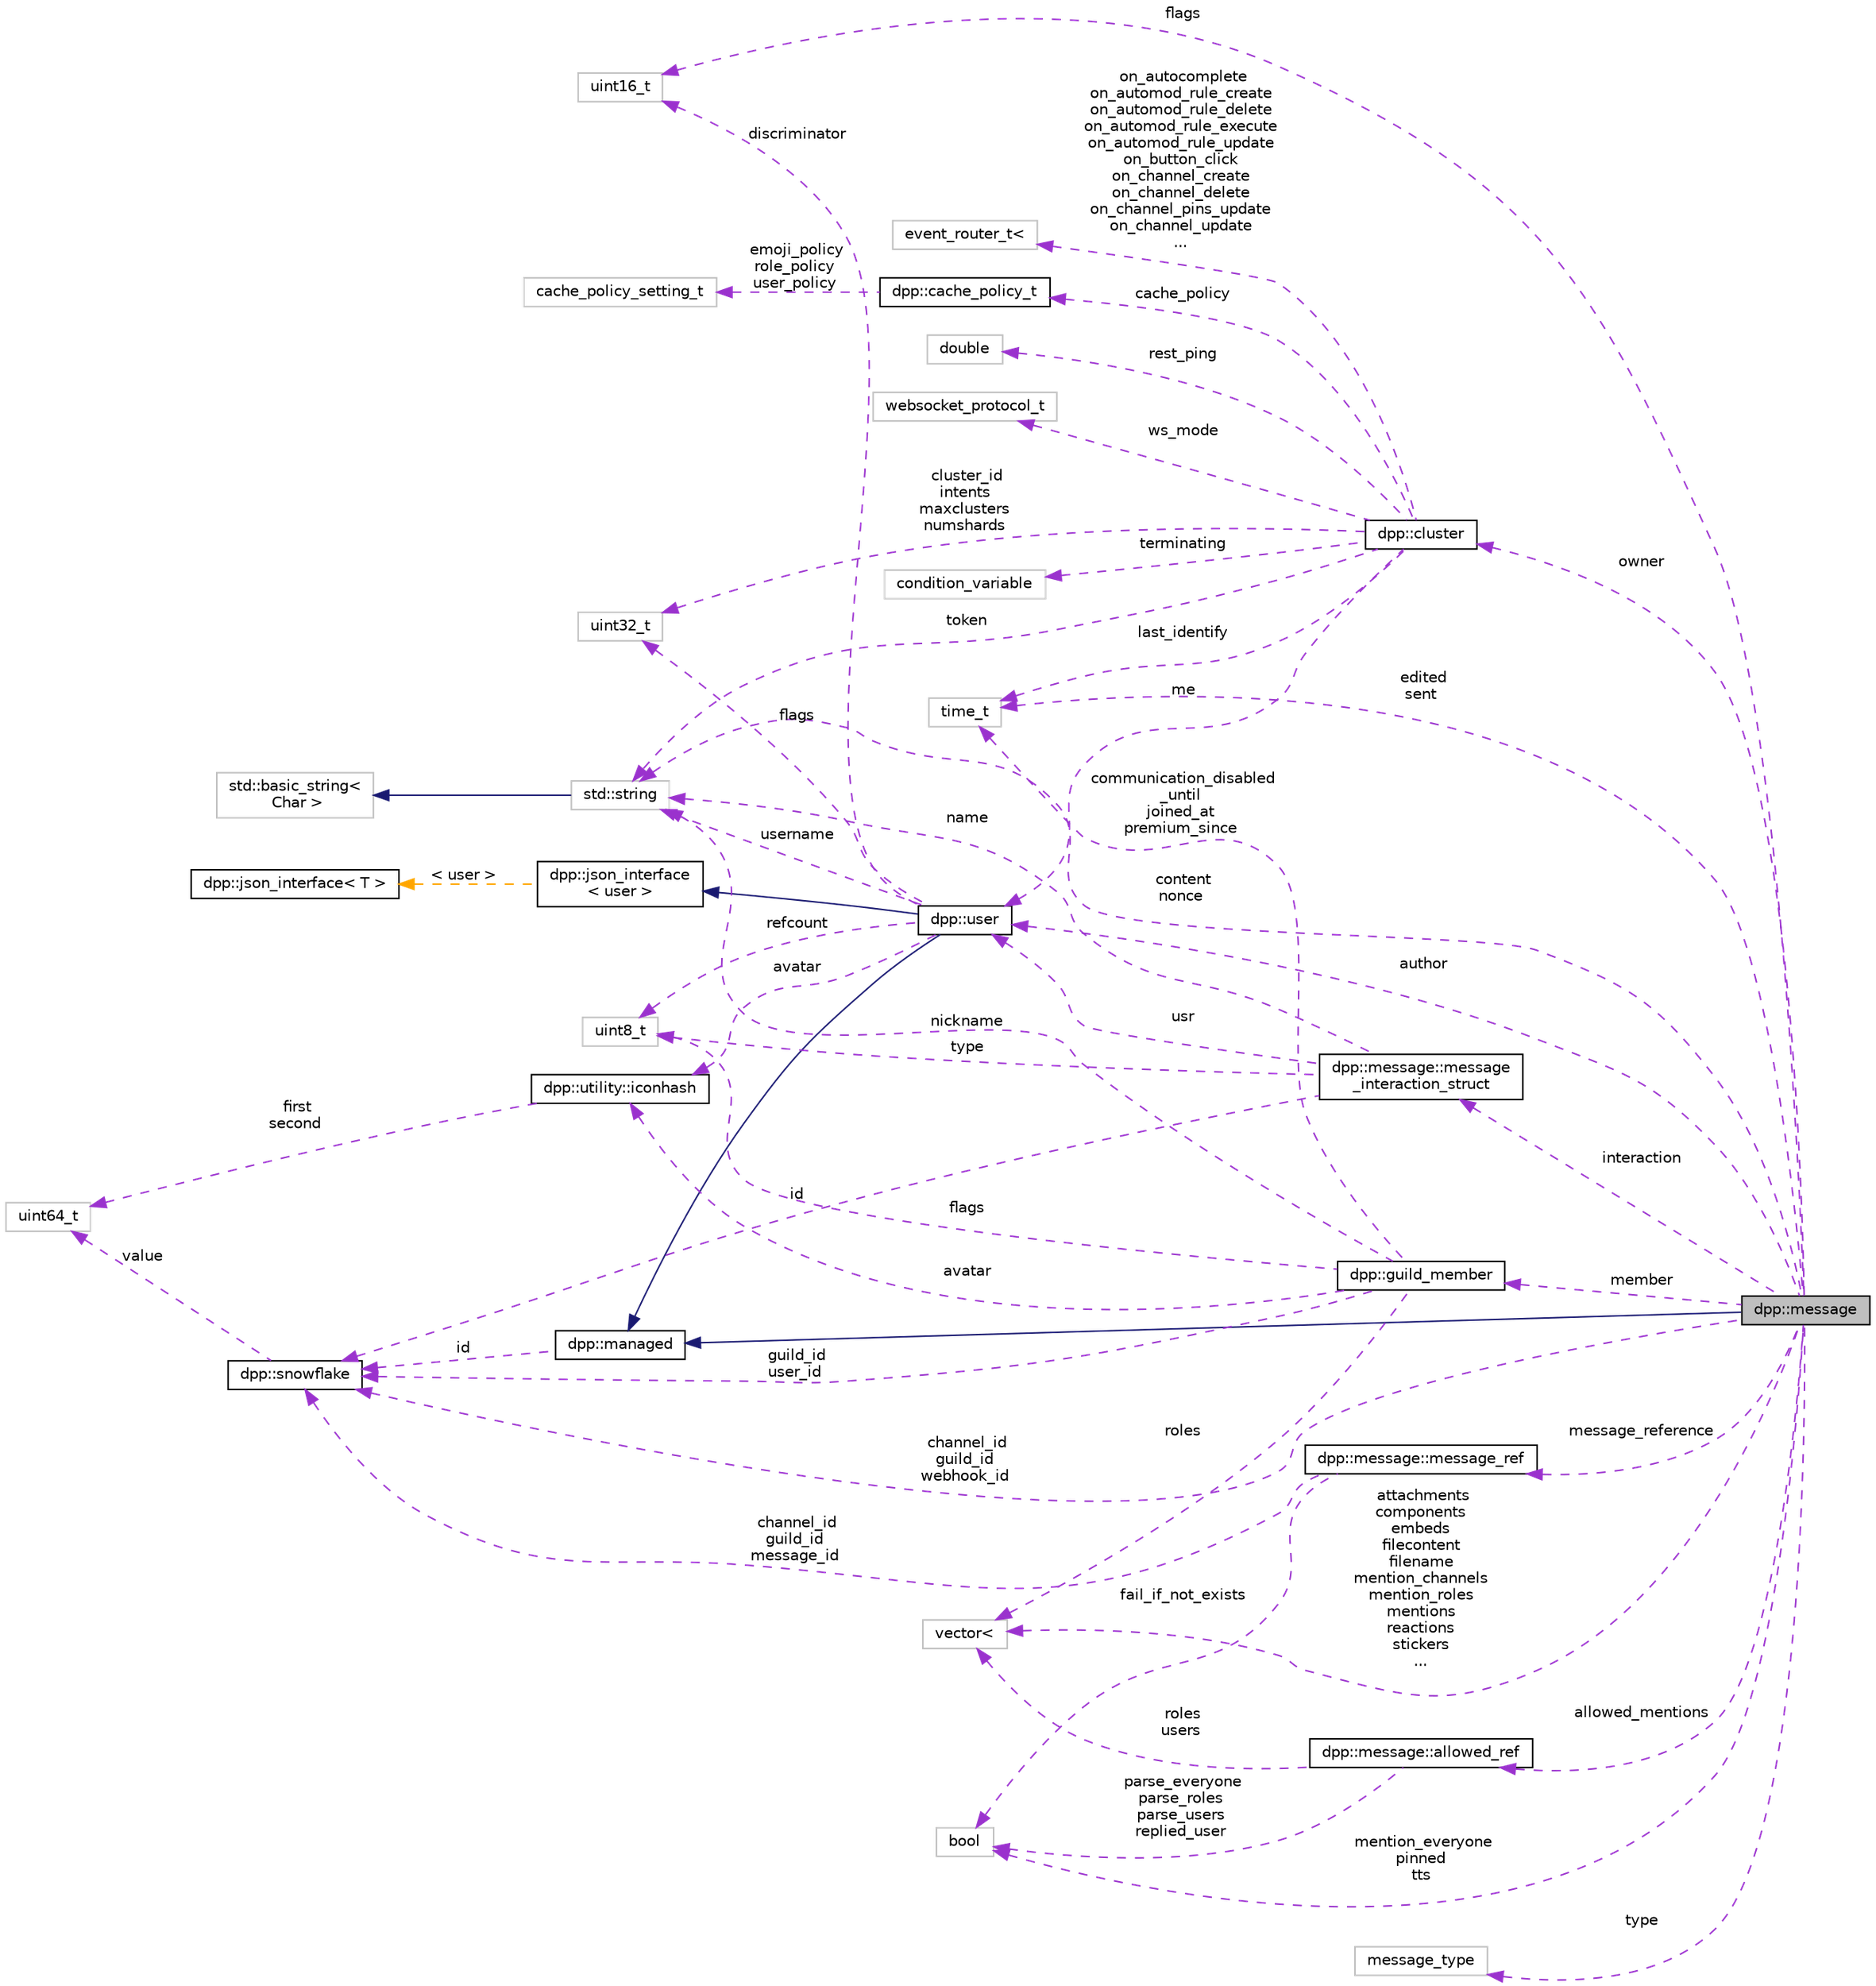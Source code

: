 digraph "dpp::message"
{
 // INTERACTIVE_SVG=YES
 // LATEX_PDF_SIZE
  bgcolor="transparent";
  edge [fontname="Helvetica",fontsize="10",labelfontname="Helvetica",labelfontsize="10"];
  node [fontname="Helvetica",fontsize="10",shape=record];
  rankdir="LR";
  Node1 [label="dpp::message",height=0.2,width=0.4,color="black", fillcolor="grey75", style="filled", fontcolor="black",tooltip="Represents messages sent and received on Discord."];
  Node2 -> Node1 [dir="back",color="midnightblue",fontsize="10",style="solid",fontname="Helvetica"];
  Node2 [label="dpp::managed",height=0.2,width=0.4,color="black",URL="$classdpp_1_1managed.html",tooltip="The managed class is the base class for various types that can be stored in a cache that are identifi..."];
  Node3 -> Node2 [dir="back",color="darkorchid3",fontsize="10",style="dashed",label=" id" ,fontname="Helvetica"];
  Node3 [label="dpp::snowflake",height=0.2,width=0.4,color="black",URL="$classdpp_1_1snowflake.html",tooltip="A container for a 64 bit unsigned value representing many things on discord. This value is known in d..."];
  Node4 -> Node3 [dir="back",color="darkorchid3",fontsize="10",style="dashed",label=" value" ,fontname="Helvetica"];
  Node4 [label="uint64_t",height=0.2,width=0.4,color="grey75",tooltip=" "];
  Node3 -> Node1 [dir="back",color="darkorchid3",fontsize="10",style="dashed",label=" channel_id\nguild_id\nwebhook_id" ,fontname="Helvetica"];
  Node5 -> Node1 [dir="back",color="darkorchid3",fontsize="10",style="dashed",label=" author" ,fontname="Helvetica"];
  Node5 [label="dpp::user",height=0.2,width=0.4,color="black",URL="$classdpp_1_1user.html",tooltip="Represents a user on discord. May or may not be a member of a dpp::guild."];
  Node2 -> Node5 [dir="back",color="midnightblue",fontsize="10",style="solid",fontname="Helvetica"];
  Node6 -> Node5 [dir="back",color="midnightblue",fontsize="10",style="solid",fontname="Helvetica"];
  Node6 [label="dpp::json_interface\l\< user \>",height=0.2,width=0.4,color="black",URL="$structdpp_1_1json__interface.html",tooltip=" "];
  Node7 -> Node6 [dir="back",color="orange",fontsize="10",style="dashed",label=" \< user \>" ,fontname="Helvetica"];
  Node7 [label="dpp::json_interface\< T \>",height=0.2,width=0.4,color="black",URL="$structdpp_1_1json__interface.html",tooltip="Represents an interface for an object that can optionally implement functions for converting to and f..."];
  Node8 -> Node5 [dir="back",color="darkorchid3",fontsize="10",style="dashed",label=" username" ,fontname="Helvetica"];
  Node8 [label="std::string",height=0.2,width=0.4,color="grey75",tooltip=" "];
  Node9 -> Node8 [dir="back",color="midnightblue",fontsize="10",style="solid",fontname="Helvetica"];
  Node9 [label="std::basic_string\<\l Char \>",height=0.2,width=0.4,color="grey75",tooltip=" "];
  Node10 -> Node5 [dir="back",color="darkorchid3",fontsize="10",style="dashed",label=" avatar" ,fontname="Helvetica"];
  Node10 [label="dpp::utility::iconhash",height=0.2,width=0.4,color="black",URL="$structdpp_1_1utility_1_1iconhash.html",tooltip="Store a 128 bit icon hash (profile picture, server icon etc) as a 128 bit binary value made of two ui..."];
  Node4 -> Node10 [dir="back",color="darkorchid3",fontsize="10",style="dashed",label=" first\nsecond" ,fontname="Helvetica"];
  Node11 -> Node5 [dir="back",color="darkorchid3",fontsize="10",style="dashed",label=" flags" ,fontname="Helvetica"];
  Node11 [label="uint32_t",height=0.2,width=0.4,color="grey75",tooltip=" "];
  Node12 -> Node5 [dir="back",color="darkorchid3",fontsize="10",style="dashed",label=" discriminator" ,fontname="Helvetica"];
  Node12 [label="uint16_t",height=0.2,width=0.4,color="grey75",tooltip=" "];
  Node13 -> Node5 [dir="back",color="darkorchid3",fontsize="10",style="dashed",label=" refcount" ,fontname="Helvetica"];
  Node13 [label="uint8_t",height=0.2,width=0.4,color="grey75",tooltip=" "];
  Node14 -> Node1 [dir="back",color="darkorchid3",fontsize="10",style="dashed",label=" member" ,fontname="Helvetica"];
  Node14 [label="dpp::guild_member",height=0.2,width=0.4,color="black",URL="$classdpp_1_1guild__member.html",tooltip="Represents dpp::user membership upon a dpp::guild. This contains the user's nickname,..."];
  Node8 -> Node14 [dir="back",color="darkorchid3",fontsize="10",style="dashed",label=" nickname" ,fontname="Helvetica"];
  Node15 -> Node14 [dir="back",color="darkorchid3",fontsize="10",style="dashed",label=" roles" ,fontname="Helvetica"];
  Node15 [label="vector\<",height=0.2,width=0.4,color="grey75",tooltip=" "];
  Node3 -> Node14 [dir="back",color="darkorchid3",fontsize="10",style="dashed",label=" guild_id\nuser_id" ,fontname="Helvetica"];
  Node10 -> Node14 [dir="back",color="darkorchid3",fontsize="10",style="dashed",label=" avatar" ,fontname="Helvetica"];
  Node16 -> Node14 [dir="back",color="darkorchid3",fontsize="10",style="dashed",label=" communication_disabled\l_until\njoined_at\npremium_since" ,fontname="Helvetica"];
  Node16 [label="time_t",height=0.2,width=0.4,color="grey75",tooltip=" "];
  Node13 -> Node14 [dir="back",color="darkorchid3",fontsize="10",style="dashed",label=" flags" ,fontname="Helvetica"];
  Node8 -> Node1 [dir="back",color="darkorchid3",fontsize="10",style="dashed",label=" content\nnonce" ,fontname="Helvetica"];
  Node15 -> Node1 [dir="back",color="darkorchid3",fontsize="10",style="dashed",label=" attachments\ncomponents\nembeds\nfilecontent\nfilename\nmention_channels\nmention_roles\nmentions\nreactions\nstickers\n..." ,fontname="Helvetica"];
  Node16 -> Node1 [dir="back",color="darkorchid3",fontsize="10",style="dashed",label=" edited\nsent" ,fontname="Helvetica"];
  Node17 -> Node1 [dir="back",color="darkorchid3",fontsize="10",style="dashed",label=" message_reference" ,fontname="Helvetica"];
  Node17 [label="dpp::message::message_ref",height=0.2,width=0.4,color="black",URL="$structdpp_1_1message_1_1message__ref.html",tooltip="Reference to another message, e.g. a reply."];
  Node3 -> Node17 [dir="back",color="darkorchid3",fontsize="10",style="dashed",label=" channel_id\nguild_id\nmessage_id" ,fontname="Helvetica"];
  Node18 -> Node17 [dir="back",color="darkorchid3",fontsize="10",style="dashed",label=" fail_if_not_exists" ,fontname="Helvetica"];
  Node18 [label="bool",height=0.2,width=0.4,color="grey75",tooltip=" "];
  Node19 -> Node1 [dir="back",color="darkorchid3",fontsize="10",style="dashed",label=" interaction" ,fontname="Helvetica"];
  Node19 [label="dpp::message::message\l_interaction_struct",height=0.2,width=0.4,color="black",URL="$structdpp_1_1message_1_1message__interaction__struct.html",tooltip="Reference to an interaction."];
  Node3 -> Node19 [dir="back",color="darkorchid3",fontsize="10",style="dashed",label=" id" ,fontname="Helvetica"];
  Node13 -> Node19 [dir="back",color="darkorchid3",fontsize="10",style="dashed",label=" type" ,fontname="Helvetica"];
  Node8 -> Node19 [dir="back",color="darkorchid3",fontsize="10",style="dashed",label=" name" ,fontname="Helvetica"];
  Node5 -> Node19 [dir="back",color="darkorchid3",fontsize="10",style="dashed",label=" usr" ,fontname="Helvetica"];
  Node20 -> Node1 [dir="back",color="darkorchid3",fontsize="10",style="dashed",label=" allowed_mentions" ,fontname="Helvetica"];
  Node20 [label="dpp::message::allowed_ref",height=0.2,width=0.4,color="black",URL="$structdpp_1_1message_1_1allowed__ref.html",tooltip="Allowed mentions details."];
  Node18 -> Node20 [dir="back",color="darkorchid3",fontsize="10",style="dashed",label=" parse_everyone\nparse_roles\nparse_users\nreplied_user" ,fontname="Helvetica"];
  Node15 -> Node20 [dir="back",color="darkorchid3",fontsize="10",style="dashed",label=" roles\nusers" ,fontname="Helvetica"];
  Node21 -> Node1 [dir="back",color="darkorchid3",fontsize="10",style="dashed",label=" owner" ,fontname="Helvetica"];
  Node21 [label="dpp::cluster",height=0.2,width=0.4,color="black",URL="$classdpp_1_1cluster.html",tooltip="The cluster class represents a group of shards and a command queue for sending and receiving commands..."];
  Node8 -> Node21 [dir="back",color="darkorchid3",fontsize="10",style="dashed",label=" token" ,fontname="Helvetica"];
  Node16 -> Node21 [dir="back",color="darkorchid3",fontsize="10",style="dashed",label=" last_identify" ,fontname="Helvetica"];
  Node11 -> Node21 [dir="back",color="darkorchid3",fontsize="10",style="dashed",label=" cluster_id\nintents\nmaxclusters\nnumshards" ,fontname="Helvetica"];
  Node22 -> Node21 [dir="back",color="darkorchid3",fontsize="10",style="dashed",label=" rest_ping" ,fontname="Helvetica"];
  Node22 [label="double",height=0.2,width=0.4,color="grey75",tooltip=" "];
  Node5 -> Node21 [dir="back",color="darkorchid3",fontsize="10",style="dashed",label=" me" ,fontname="Helvetica"];
  Node23 -> Node21 [dir="back",color="darkorchid3",fontsize="10",style="dashed",label=" cache_policy" ,fontname="Helvetica"];
  Node23 [label="dpp::cache_policy_t",height=0.2,width=0.4,color="black",URL="$structdpp_1_1cache__policy__t.html",tooltip="Represents the caching policy of the cluster."];
  Node24 -> Node23 [dir="back",color="darkorchid3",fontsize="10",style="dashed",label=" emoji_policy\nrole_policy\nuser_policy" ,fontname="Helvetica"];
  Node24 [label="cache_policy_setting_t",height=0.2,width=0.4,color="grey75",tooltip=" "];
  Node25 -> Node21 [dir="back",color="darkorchid3",fontsize="10",style="dashed",label=" ws_mode" ,fontname="Helvetica"];
  Node25 [label="websocket_protocol_t",height=0.2,width=0.4,color="grey75",tooltip=" "];
  Node26 -> Node21 [dir="back",color="darkorchid3",fontsize="10",style="dashed",label=" terminating" ,fontname="Helvetica"];
  Node26 [label="condition_variable",height=0.2,width=0.4,color="grey75",tooltip=" "];
  Node27 -> Node21 [dir="back",color="darkorchid3",fontsize="10",style="dashed",label=" on_autocomplete\non_automod_rule_create\non_automod_rule_delete\non_automod_rule_execute\non_automod_rule_update\non_button_click\non_channel_create\non_channel_delete\non_channel_pins_update\non_channel_update\n..." ,fontname="Helvetica"];
  Node27 [label="event_router_t\<",height=0.2,width=0.4,color="grey75",tooltip=" "];
  Node28 -> Node1 [dir="back",color="darkorchid3",fontsize="10",style="dashed",label=" type" ,fontname="Helvetica"];
  Node28 [label="message_type",height=0.2,width=0.4,color="grey75",tooltip=" "];
  Node12 -> Node1 [dir="back",color="darkorchid3",fontsize="10",style="dashed",label=" flags" ,fontname="Helvetica"];
  Node18 -> Node1 [dir="back",color="darkorchid3",fontsize="10",style="dashed",label=" mention_everyone\npinned\ntts" ,fontname="Helvetica"];
}
